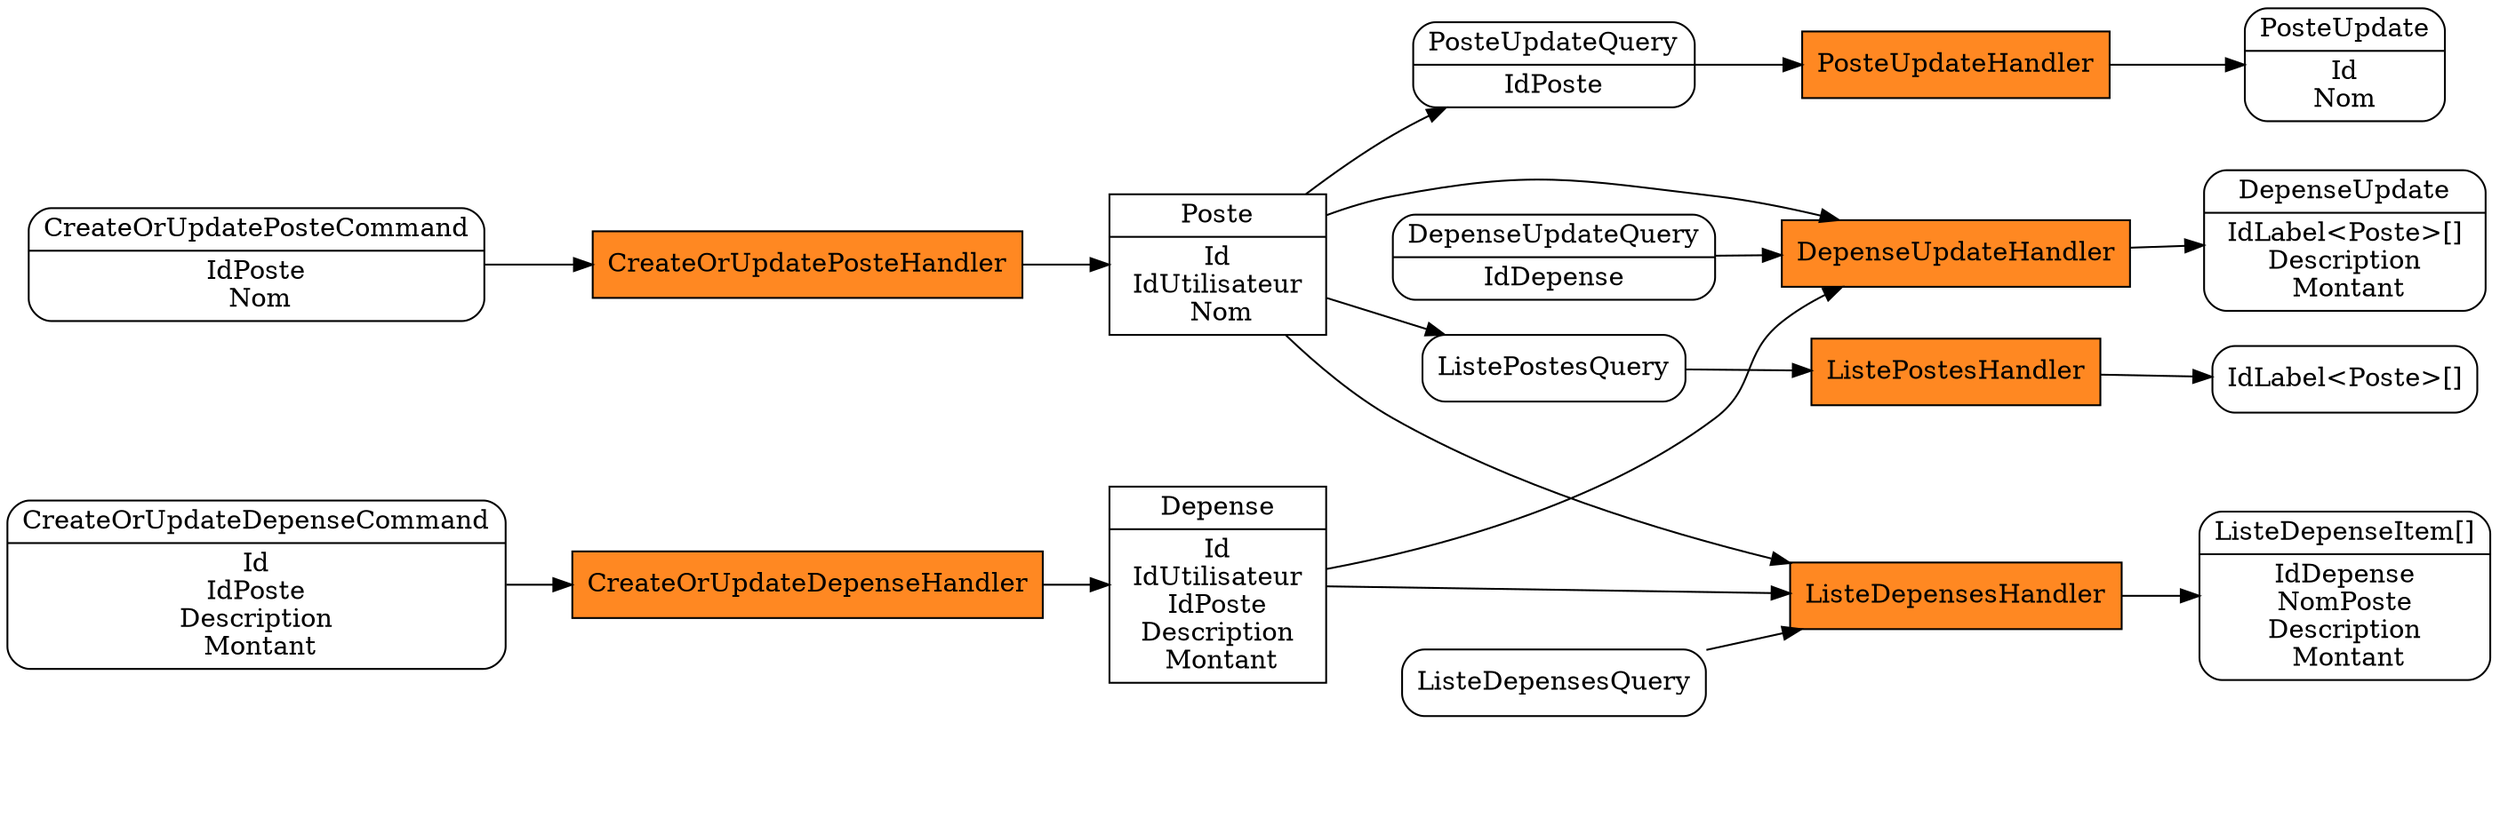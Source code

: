digraph G {
    rankdir="LR"


    subgraph entites {
        rank=same
        node [shape="record"]
        rank_entites [style="invis"]
        Depense [label="{{Depense | Id \n IdUtilisateur \n IdPoste \n Description \n Montant}}"]
        Poste [label="{{Poste | Id \n IdUtilisateur \n Nom}}"]
    }
    
    subgraph requetes
    {
        rank=same
        node [shape="Mrecord"]
        rank_requetes [style="invis"]
        ListeDepensesQuery [label="{{ListeDepensesQuery}}"]
        DepenseUpdateQuery [label="{{DepenseUpdateQuery | IdDepense}}"]
        PosteUpdateQuery [label="{{PosteUpdateQuery | IdPoste}}"]
        ListePostesQuery
    }
    subgraph queryHandlers{
        rank=same
        node [shape="box", fillcolor="#ff8822", style=filled]
        rank_queryHandlers [style="invis"]
        ListeDepensesHandler
        DepenseUpdateHandler
        ListePostesHandler
        PosteUpdateHandler

    }
    subgraph retourRequete{
        rank=same
        node [shape="Mrecord"]
        rank_retourRequete [style="invis"]
        DepenseUpdate [label="{{DepenseUpdate | IdLabel\<Poste\>[] \n Description \n Montant}}"]
        IdLabelPoste [label="{{IdLabel\<Poste\>[]}}"]
        PosteUpdate [label="{{PosteUpdate | Id \n Nom \n}}"]
        ListeDepenseItem [label="{{ListeDepenseItem[] | IdDepense \n NomPoste \n Description \n Montant}}"]
    }

    subgraph commandes {
        rank = same
        node [shape="Mrecord"]
        rank_commandes [style="invis"]
        CreateOrUpdatePosteCommand [label="{{CreateOrUpdatePosteCommand | IdPoste \n Nom}}"]
        CreateOrUpdateDepenseCommand [label="{{CreateOrUpdateDepenseCommand | Id \n IdPoste \n Description \n Montant}}"]
    }

    subgraph commandHandlers{
        rank=same
        node [shape="box", fillcolor="#ff8822", style=filled]
        rank_commandHandlers [style="invis"]
        CreateOrUpdateDepenseHandler
        CreateOrUpdatePosteHandler
    }


    subgraph {
        edge [style="invis"]
        rank_commandes -> rank_commandHandlers -> rank_entites -> rank_requetes -> rank_queryHandlers -> rank_retourRequete
    }
    
    {ListeDepensesQuery, Depense, Poste} -> ListeDepensesHandler
    ListeDepensesHandler -> ListeDepenseItem
   
    {DepenseUpdateQuery, Depense} -> DepenseUpdateHandler -> DepenseUpdate
    Poste -> PosteUpdateQuery -> PosteUpdateHandler -> PosteUpdate
    Poste-> DepenseUpdateHandler
    Poste -> ListePostesQuery -> ListePostesHandler -> IdLabelPoste
    

    


    CreateOrUpdateDepenseCommand -> CreateOrUpdateDepenseHandler -> Depense
    CreateOrUpdatePosteCommand -> CreateOrUpdatePosteHandler -> Poste
}
